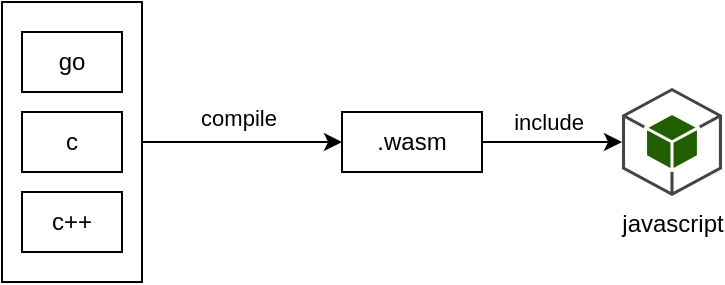 <mxfile version="14.5.1" type="device"><diagram id="z3qsEED7o10myn9trcg7" name="Page-1"><mxGraphModel dx="853" dy="501" grid="1" gridSize="10" guides="1" tooltips="1" connect="1" arrows="1" fold="1" page="1" pageScale="1" pageWidth="1654" pageHeight="1169" math="0" shadow="0"><root><mxCell id="0"/><mxCell id="1" parent="0"/><mxCell id="5QPLNETgrkWoAvk_iF8n-7" style="edgeStyle=orthogonalEdgeStyle;rounded=0;orthogonalLoop=1;jettySize=auto;html=1;entryX=0;entryY=0.5;entryDx=0;entryDy=0;" edge="1" parent="1" source="5QPLNETgrkWoAvk_iF8n-5" target="5QPLNETgrkWoAvk_iF8n-6"><mxGeometry relative="1" as="geometry"/></mxCell><mxCell id="5QPLNETgrkWoAvk_iF8n-8" value="compile" style="edgeLabel;html=1;align=center;verticalAlign=middle;resizable=0;points=[];" vertex="1" connectable="0" parent="5QPLNETgrkWoAvk_iF8n-7"><mxGeometry x="-0.212" relative="1" as="geometry"><mxPoint x="8" y="-12" as="offset"/></mxGeometry></mxCell><mxCell id="5QPLNETgrkWoAvk_iF8n-5" value="" style="rounded=0;whiteSpace=wrap;html=1;" vertex="1" parent="1"><mxGeometry x="450" y="265" width="70" height="140" as="geometry"/></mxCell><mxCell id="5QPLNETgrkWoAvk_iF8n-1" value="go" style="rounded=0;whiteSpace=wrap;html=1;" vertex="1" parent="1"><mxGeometry x="460" y="280" width="50" height="30" as="geometry"/></mxCell><mxCell id="5QPLNETgrkWoAvk_iF8n-2" value="c" style="rounded=0;whiteSpace=wrap;html=1;" vertex="1" parent="1"><mxGeometry x="460" y="320" width="50" height="30" as="geometry"/></mxCell><mxCell id="5QPLNETgrkWoAvk_iF8n-3" value="c++" style="rounded=0;whiteSpace=wrap;html=1;" vertex="1" parent="1"><mxGeometry x="460" y="360" width="50" height="30" as="geometry"/></mxCell><mxCell id="5QPLNETgrkWoAvk_iF8n-10" value="include" style="edgeStyle=orthogonalEdgeStyle;rounded=0;orthogonalLoop=1;jettySize=auto;html=1;entryX=0;entryY=0.5;entryDx=0;entryDy=0;entryPerimeter=0;" edge="1" parent="1" source="5QPLNETgrkWoAvk_iF8n-6" target="5QPLNETgrkWoAvk_iF8n-9"><mxGeometry x="-0.057" y="10" relative="1" as="geometry"><mxPoint as="offset"/></mxGeometry></mxCell><mxCell id="5QPLNETgrkWoAvk_iF8n-6" value=".wasm" style="rounded=0;whiteSpace=wrap;html=1;" vertex="1" parent="1"><mxGeometry x="620" y="320" width="70" height="30" as="geometry"/></mxCell><mxCell id="5QPLNETgrkWoAvk_iF8n-9" value="javascript" style="outlineConnect=0;dashed=0;verticalLabelPosition=bottom;verticalAlign=top;align=center;html=1;shape=mxgraph.aws3.android;fillColor=#205E00;gradientColor=none;" vertex="1" parent="1"><mxGeometry x="760" y="308" width="50" height="54" as="geometry"/></mxCell></root></mxGraphModel></diagram></mxfile>